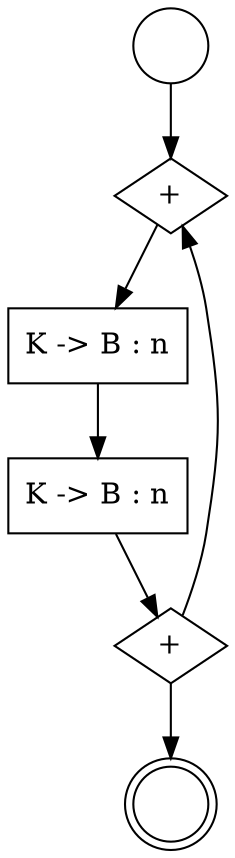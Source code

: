 digraph AAric2 {
	0 [label="" shape=circle]
	0 -> 1
	1 [label="+" shape=diamond]
	1 -> 3
	2 [label="+" shape=diamond]
	2 -> 1
	2 -> 5
	3 [label="K -> B : n" shape=rect]
	3 -> 4
	4 [label="K -> B : n" shape=rect]
	4 -> 2
	5 [label="" shape=doublecircle]
}
